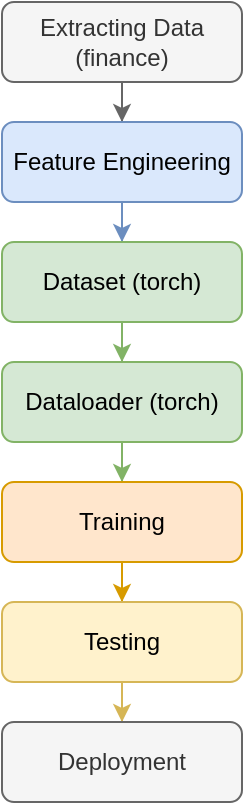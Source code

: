 <mxfile version="20.5.1" type="device"><diagram id="mENY7H3wOuDe9_1HxSUr" name="Page-1"><mxGraphModel dx="868" dy="504" grid="1" gridSize="10" guides="1" tooltips="1" connect="1" arrows="1" fold="1" page="1" pageScale="1" pageWidth="827" pageHeight="1169" math="0" shadow="0"><root><mxCell id="0"/><mxCell id="1" parent="0"/><mxCell id="liA-esgu-HkBgUoPJBGA-3" value="" style="edgeStyle=orthogonalEdgeStyle;rounded=0;orthogonalLoop=1;jettySize=auto;html=1;fillColor=#f5f5f5;strokeColor=#666666;" edge="1" parent="1" source="liA-esgu-HkBgUoPJBGA-1" target="liA-esgu-HkBgUoPJBGA-2"><mxGeometry relative="1" as="geometry"/></mxCell><mxCell id="liA-esgu-HkBgUoPJBGA-1" value="Extracting Data&lt;br&gt;(finance)" style="rounded=1;whiteSpace=wrap;html=1;fillColor=#f5f5f5;fontColor=#333333;strokeColor=#666666;" vertex="1" parent="1"><mxGeometry x="320" y="80" width="120" height="40" as="geometry"/></mxCell><mxCell id="liA-esgu-HkBgUoPJBGA-5" value="" style="edgeStyle=orthogonalEdgeStyle;rounded=0;orthogonalLoop=1;jettySize=auto;html=1;fillColor=#dae8fc;strokeColor=#6c8ebf;" edge="1" parent="1" source="liA-esgu-HkBgUoPJBGA-2" target="liA-esgu-HkBgUoPJBGA-4"><mxGeometry relative="1" as="geometry"/></mxCell><mxCell id="liA-esgu-HkBgUoPJBGA-2" value="Feature Engineering" style="whiteSpace=wrap;html=1;rounded=1;fillColor=#dae8fc;strokeColor=#6c8ebf;" vertex="1" parent="1"><mxGeometry x="320" y="140" width="120" height="40" as="geometry"/></mxCell><mxCell id="liA-esgu-HkBgUoPJBGA-7" value="" style="edgeStyle=orthogonalEdgeStyle;rounded=0;orthogonalLoop=1;jettySize=auto;html=1;fillColor=#d5e8d4;strokeColor=#82b366;" edge="1" parent="1" source="liA-esgu-HkBgUoPJBGA-4" target="liA-esgu-HkBgUoPJBGA-6"><mxGeometry relative="1" as="geometry"/></mxCell><mxCell id="liA-esgu-HkBgUoPJBGA-4" value="Dataset (torch)" style="whiteSpace=wrap;html=1;rounded=1;fillColor=#d5e8d4;strokeColor=#82b366;" vertex="1" parent="1"><mxGeometry x="320" y="200" width="120" height="40" as="geometry"/></mxCell><mxCell id="liA-esgu-HkBgUoPJBGA-9" value="" style="edgeStyle=orthogonalEdgeStyle;rounded=0;orthogonalLoop=1;jettySize=auto;html=1;fillColor=#d5e8d4;strokeColor=#82b366;" edge="1" parent="1" source="liA-esgu-HkBgUoPJBGA-6" target="liA-esgu-HkBgUoPJBGA-8"><mxGeometry relative="1" as="geometry"/></mxCell><mxCell id="liA-esgu-HkBgUoPJBGA-6" value="Dataloader (torch)" style="whiteSpace=wrap;html=1;rounded=1;fillColor=#d5e8d4;strokeColor=#82b366;" vertex="1" parent="1"><mxGeometry x="320" y="260" width="120" height="40" as="geometry"/></mxCell><mxCell id="liA-esgu-HkBgUoPJBGA-11" value="" style="edgeStyle=orthogonalEdgeStyle;rounded=0;orthogonalLoop=1;jettySize=auto;html=1;fillColor=#ffe6cc;strokeColor=#d79b00;" edge="1" parent="1" source="liA-esgu-HkBgUoPJBGA-8" target="liA-esgu-HkBgUoPJBGA-10"><mxGeometry relative="1" as="geometry"/></mxCell><mxCell id="liA-esgu-HkBgUoPJBGA-8" value="Training" style="whiteSpace=wrap;html=1;rounded=1;fillColor=#ffe6cc;strokeColor=#d79b00;" vertex="1" parent="1"><mxGeometry x="320" y="320" width="120" height="40" as="geometry"/></mxCell><mxCell id="liA-esgu-HkBgUoPJBGA-15" value="" style="edgeStyle=orthogonalEdgeStyle;rounded=0;orthogonalLoop=1;jettySize=auto;html=1;fillColor=#fff2cc;strokeColor=#d6b656;" edge="1" parent="1" source="liA-esgu-HkBgUoPJBGA-10" target="liA-esgu-HkBgUoPJBGA-14"><mxGeometry relative="1" as="geometry"/></mxCell><mxCell id="liA-esgu-HkBgUoPJBGA-10" value="Testing" style="whiteSpace=wrap;html=1;rounded=1;fillColor=#fff2cc;strokeColor=#d6b656;" vertex="1" parent="1"><mxGeometry x="320" y="380" width="120" height="40" as="geometry"/></mxCell><mxCell id="liA-esgu-HkBgUoPJBGA-14" value="Deployment" style="whiteSpace=wrap;html=1;fillColor=#f5f5f5;strokeColor=#666666;rounded=1;fontColor=#333333;" vertex="1" parent="1"><mxGeometry x="320" y="440" width="120" height="40" as="geometry"/></mxCell></root></mxGraphModel></diagram></mxfile>